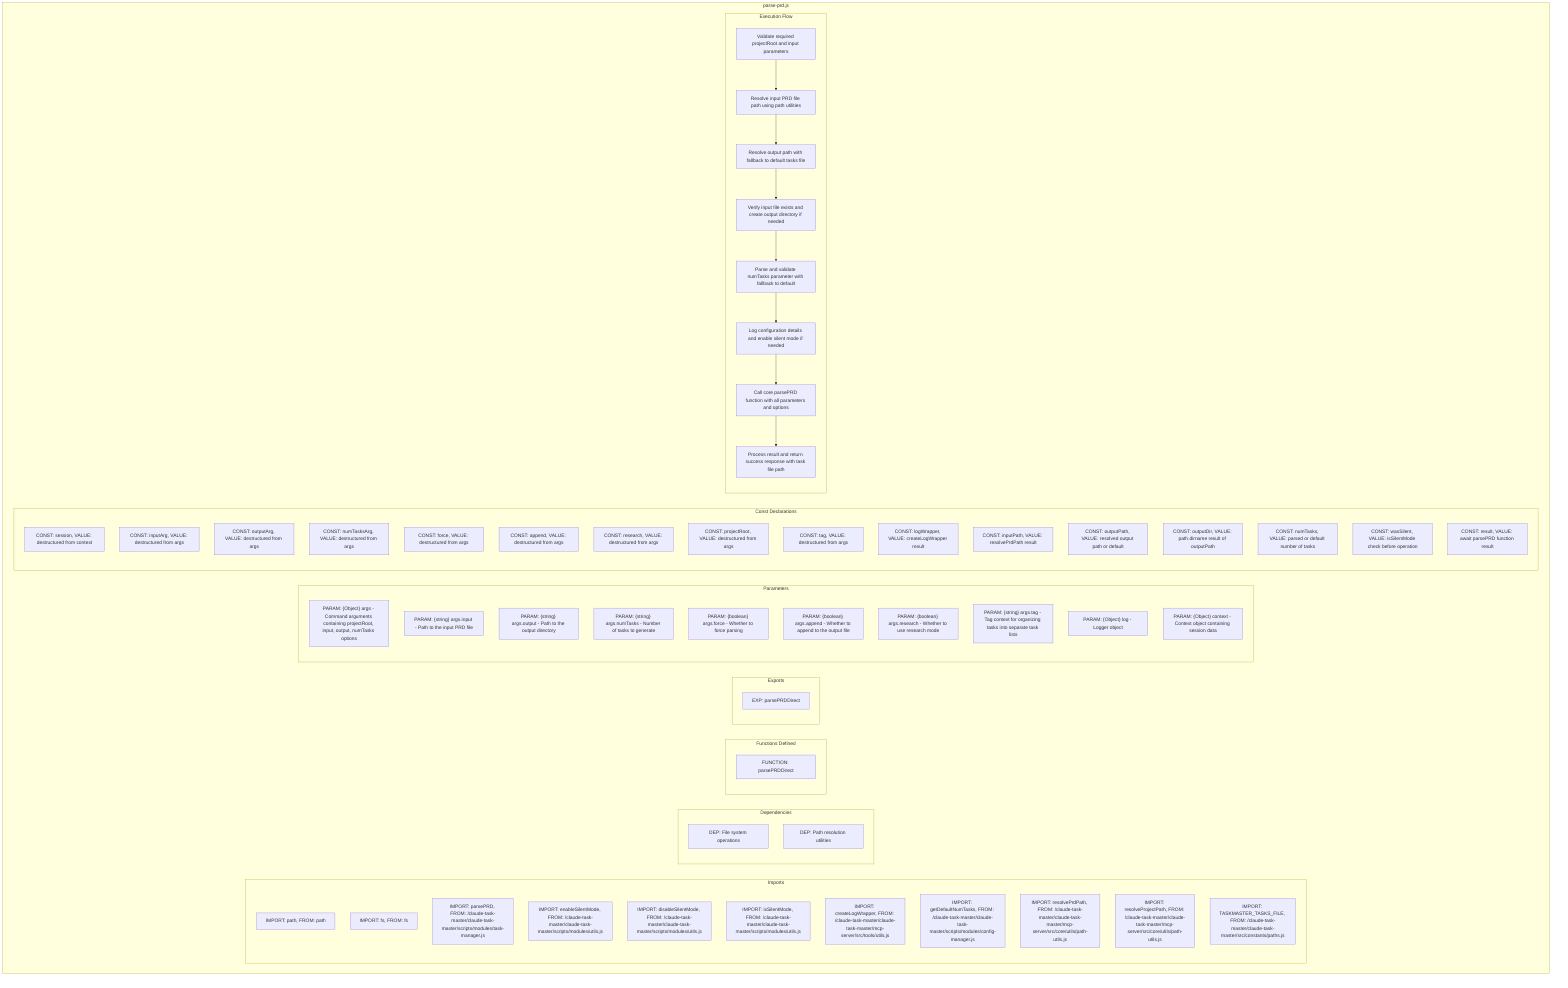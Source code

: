 flowchart TB
    subgraph Imports["Imports"]
        I1["IMPORT: path, FROM: path"]
        I2["IMPORT: fs, FROM: fs"]
        I3["IMPORT: parsePRD, FROM: /claude-task-master/claude-task-master/scripts/modules/task-manager.js"]
        I4["IMPORT: enableSilentMode, FROM: /claude-task-master/claude-task-master/scripts/modules/utils.js"]
        I5["IMPORT: disableSilentMode, FROM: /claude-task-master/claude-task-master/scripts/modules/utils.js"]
        I6["IMPORT: isSilentMode, FROM: /claude-task-master/claude-task-master/scripts/modules/utils.js"]
        I7["IMPORT: createLogWrapper, FROM: /claude-task-master/claude-task-master/mcp-server/src/tools/utils.js"]
        I8["IMPORT: getDefaultNumTasks, FROM: /claude-task-master/claude-task-master/scripts/modules/config-manager.js"]
        I9["IMPORT: resolvePrdPath, FROM: /claude-task-master/claude-task-master/mcp-server/src/core/utils/path-utils.js"]
        I10["IMPORT: resolveProjectPath, FROM: /claude-task-master/claude-task-master/mcp-server/src/core/utils/path-utils.js"]
        I11["IMPORT: TASKMASTER_TASKS_FILE, FROM: /claude-task-master/claude-task-master/src/constants/paths.js"]
    end
    
    subgraph Dependencies["Dependencies"]
        D1["DEP: File system operations"]
        D2["DEP: Path resolution utilities"]
    end
    
    subgraph FunctionsDefined["Functions Defined"]
        FU1["FUNCTION: parsePRDDirect"]
    end
    
    subgraph Exports["Exports"]
        E1["EXP: parsePRDDirect"]
    end
    
    subgraph Parameters["Parameters"]
        P1["PARAM: {Object} args - Command arguments containing projectRoot, input, output, numTasks options"]
        P2["PARAM: {string} args.input - Path to the input PRD file"]
        P3["PARAM: {string} args.output - Path to the output directory"]
        P4["PARAM: {string} args.numTasks - Number of tasks to generate"]
        P5["PARAM: {boolean} args.force - Whether to force parsing"]
        P6["PARAM: {boolean} args.append - Whether to append to the output file"]
        P7["PARAM: {boolean} args.research - Whether to use research mode"]
        P8["PARAM: {string} args.tag - Tag context for organizing tasks into separate task lists"]
        P9["PARAM: {Object} log - Logger object"]
        P10["PARAM: {Object} context - Context object containing session data"]
    end
    
    subgraph Constants["Const Declarations"]
        C1["CONST: session, VALUE: destructured from context"]
        C2["CONST: inputArg, VALUE: destructured from args"]
        C3["CONST: outputArg, VALUE: destructured from args"]
        C4["CONST: numTasksArg, VALUE: destructured from args"]
        C5["CONST: force, VALUE: destructured from args"]
        C6["CONST: append, VALUE: destructured from args"]
        C7["CONST: research, VALUE: destructured from args"]
        C8["CONST: projectRoot, VALUE: destructured from args"]
        C9["CONST: tag, VALUE: destructured from args"]
        C10["CONST: logWrapper, VALUE: createLogWrapper result"]
        C11["CONST: inputPath, VALUE: resolvePrdPath result"]
        C12["CONST: outputPath, VALUE: resolved output path or default"]
        C13["CONST: outputDir, VALUE: path.dirname result of outputPath"]
        C14["CONST: numTasks, VALUE: parsed or default number of tasks"]
        C15["CONST: wasSilent, VALUE: isSilentMode check before operation"]
        C16["CONST: result, VALUE: await parsePRD function result"]
    end
    
    subgraph ExecutionFlow["Execution Flow"]
        FL1["Validate required projectRoot and input parameters"]
        FL2["Resolve input PRD file path using path utilities"]
        FL3["Resolve output path with fallback to default tasks file"]
        FL4["Verify input file exists and create output directory if needed"]
        FL5["Parse and validate numTasks parameter with fallback to default"]
        FL6["Log configuration details and enable silent mode if needed"]
        FL7["Call core parsePRD function with all parameters and options"]
        FL8["Process result and return success response with task file path"]
    end
    
    subgraph parsePRD["parse-prd.js"]
        Imports
        Dependencies
        FunctionsDefined
        Exports
        Parameters
        Constants
        ExecutionFlow
    end
    
    FL1 --> FL2
    FL2 --> FL3
    FL3 --> FL4
    FL4 --> FL5
    FL5 --> FL6
    FL6 --> FL7
    FL7 --> FL8